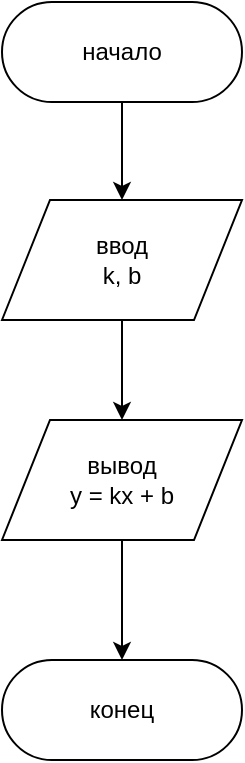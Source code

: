 <mxfile version="12.9.3" type="github" pages="3"><diagram id="T7n20LlRFXD2VjdgKfpp" name="les_1_task_2"><mxGraphModel dx="1038" dy="556" grid="1" gridSize="10" guides="1" tooltips="1" connect="1" arrows="1" fold="1" page="1" pageScale="1" pageWidth="827" pageHeight="1169" math="0" shadow="0"><root><mxCell id="0"/><mxCell id="1" parent="0"/><mxCell id="rPplxRZoyyP5VwxyvQ5v-6" style="edgeStyle=orthogonalEdgeStyle;rounded=0;orthogonalLoop=1;jettySize=auto;html=1;exitX=0.5;exitY=1;exitDx=0;exitDy=0;" edge="1" parent="1" source="rPplxRZoyyP5VwxyvQ5v-1" target="rPplxRZoyyP5VwxyvQ5v-3"><mxGeometry relative="1" as="geometry"/></mxCell><mxCell id="rPplxRZoyyP5VwxyvQ5v-1" value="начало" style="rounded=1;whiteSpace=wrap;html=1;arcSize=50;" vertex="1" parent="1"><mxGeometry x="354" y="61" width="120" height="50" as="geometry"/></mxCell><mxCell id="rPplxRZoyyP5VwxyvQ5v-9" style="edgeStyle=orthogonalEdgeStyle;rounded=0;orthogonalLoop=1;jettySize=auto;html=1;exitX=0.5;exitY=1;exitDx=0;exitDy=0;entryX=0.5;entryY=0;entryDx=0;entryDy=0;" edge="1" parent="1" source="rPplxRZoyyP5VwxyvQ5v-3" target="rPplxRZoyyP5VwxyvQ5v-8"><mxGeometry relative="1" as="geometry"/></mxCell><mxCell id="rPplxRZoyyP5VwxyvQ5v-3" value="ввод&lt;br&gt;k, b" style="shape=parallelogram;perimeter=parallelogramPerimeter;whiteSpace=wrap;html=1;" vertex="1" parent="1"><mxGeometry x="354" y="160" width="120" height="60" as="geometry"/></mxCell><mxCell id="rPplxRZoyyP5VwxyvQ5v-11" style="edgeStyle=orthogonalEdgeStyle;rounded=0;orthogonalLoop=1;jettySize=auto;html=1;exitX=0.5;exitY=1;exitDx=0;exitDy=0;entryX=0.5;entryY=0;entryDx=0;entryDy=0;" edge="1" parent="1" source="rPplxRZoyyP5VwxyvQ5v-8" target="rPplxRZoyyP5VwxyvQ5v-10"><mxGeometry relative="1" as="geometry"/></mxCell><mxCell id="rPplxRZoyyP5VwxyvQ5v-8" value="вывод&lt;br&gt;y = kx + b" style="shape=parallelogram;perimeter=parallelogramPerimeter;whiteSpace=wrap;html=1;" vertex="1" parent="1"><mxGeometry x="354" y="270" width="120" height="60" as="geometry"/></mxCell><mxCell id="rPplxRZoyyP5VwxyvQ5v-10" value="конец" style="rounded=1;whiteSpace=wrap;html=1;arcSize=50;" vertex="1" parent="1"><mxGeometry x="354" y="390" width="120" height="50" as="geometry"/></mxCell></root></mxGraphModel></diagram><diagram id="8S6NUi5Nkwn-eR0zCs8z" name="les_1_task_7"><mxGraphModel dx="1675" dy="828" grid="1" gridSize="10" guides="1" tooltips="1" connect="1" arrows="1" fold="1" page="1" pageScale="1" pageWidth="827" pageHeight="1169" math="0" shadow="0"><root><mxCell id="MQ9mDEkFnozPCyRy0YaW-0"/><mxCell id="MQ9mDEkFnozPCyRy0YaW-1" parent="MQ9mDEkFnozPCyRy0YaW-0"/><mxCell id="MQ9mDEkFnozPCyRy0YaW-4" style="edgeStyle=orthogonalEdgeStyle;rounded=0;orthogonalLoop=1;jettySize=auto;html=1;exitX=0.5;exitY=1;exitDx=0;exitDy=0;entryX=0.5;entryY=0;entryDx=0;entryDy=0;" edge="1" parent="MQ9mDEkFnozPCyRy0YaW-1" source="MQ9mDEkFnozPCyRy0YaW-2" target="MQ9mDEkFnozPCyRy0YaW-3"><mxGeometry relative="1" as="geometry"/></mxCell><mxCell id="MQ9mDEkFnozPCyRy0YaW-2" value="начало" style="rounded=1;whiteSpace=wrap;html=1;arcSize=50;" vertex="1" parent="MQ9mDEkFnozPCyRy0YaW-1"><mxGeometry x="354" y="60" width="120" height="50" as="geometry"/></mxCell><mxCell id="MQ9mDEkFnozPCyRy0YaW-9" style="edgeStyle=orthogonalEdgeStyle;rounded=0;orthogonalLoop=1;jettySize=auto;html=1;exitX=0.5;exitY=1;exitDx=0;exitDy=0;entryX=0.5;entryY=0;entryDx=0;entryDy=0;" edge="1" parent="MQ9mDEkFnozPCyRy0YaW-1" source="MQ9mDEkFnozPCyRy0YaW-3" target="MQ9mDEkFnozPCyRy0YaW-5"><mxGeometry relative="1" as="geometry"/></mxCell><mxCell id="MQ9mDEkFnozPCyRy0YaW-3" value="ввод&lt;br&gt;year" style="shape=parallelogram;perimeter=parallelogramPerimeter;whiteSpace=wrap;html=1;" vertex="1" parent="MQ9mDEkFnozPCyRy0YaW-1"><mxGeometry x="354" y="170" width="120" height="60" as="geometry"/></mxCell><mxCell id="MQ9mDEkFnozPCyRy0YaW-11" style="edgeStyle=orthogonalEdgeStyle;rounded=0;orthogonalLoop=1;jettySize=auto;html=1;exitX=1;exitY=0.5;exitDx=0;exitDy=0;entryX=0.5;entryY=0;entryDx=0;entryDy=0;" edge="1" parent="MQ9mDEkFnozPCyRy0YaW-1" source="MQ9mDEkFnozPCyRy0YaW-5" target="MQ9mDEkFnozPCyRy0YaW-10"><mxGeometry relative="1" as="geometry"/></mxCell><mxCell id="MQ9mDEkFnozPCyRy0YaW-15" style="edgeStyle=orthogonalEdgeStyle;rounded=0;orthogonalLoop=1;jettySize=auto;html=1;exitX=0;exitY=0.5;exitDx=0;exitDy=0;entryX=0.5;entryY=0;entryDx=0;entryDy=0;" edge="1" parent="MQ9mDEkFnozPCyRy0YaW-1" source="MQ9mDEkFnozPCyRy0YaW-5" target="MQ9mDEkFnozPCyRy0YaW-12"><mxGeometry relative="1" as="geometry"/></mxCell><mxCell id="MQ9mDEkFnozPCyRy0YaW-5" value="year % 4 != 0" style="rhombus;whiteSpace=wrap;html=1;" vertex="1" parent="MQ9mDEkFnozPCyRy0YaW-1"><mxGeometry x="341" y="300" width="146" height="130" as="geometry"/></mxCell><mxCell id="MQ9mDEkFnozPCyRy0YaW-6" value="Да" style="text;html=1;align=center;verticalAlign=middle;resizable=0;points=[];autosize=1;" vertex="1" parent="MQ9mDEkFnozPCyRy0YaW-5"><mxGeometry x="123" y="10" width="30" height="20" as="geometry"/></mxCell><mxCell id="MQ9mDEkFnozPCyRy0YaW-8" value="Нет" style="text;html=1;align=center;verticalAlign=middle;resizable=0;points=[];autosize=1;" vertex="1" parent="MQ9mDEkFnozPCyRy0YaW-5"><mxGeometry x="8" y="10" width="40" height="20" as="geometry"/></mxCell><mxCell id="MQ9mDEkFnozPCyRy0YaW-31" style="edgeStyle=orthogonalEdgeStyle;rounded=0;orthogonalLoop=1;jettySize=auto;html=1;exitX=0.5;exitY=1;exitDx=0;exitDy=0;" edge="1" parent="MQ9mDEkFnozPCyRy0YaW-1" source="MQ9mDEkFnozPCyRy0YaW-10" target="MQ9mDEkFnozPCyRy0YaW-28"><mxGeometry relative="1" as="geometry"/></mxCell><mxCell id="MQ9mDEkFnozPCyRy0YaW-10" value="вывод&lt;br&gt;&quot;Год не високосный.&quot;" style="shape=parallelogram;perimeter=parallelogramPerimeter;whiteSpace=wrap;html=1;" vertex="1" parent="MQ9mDEkFnozPCyRy0YaW-1"><mxGeometry x="500" y="450" width="170" height="60" as="geometry"/></mxCell><mxCell id="MQ9mDEkFnozPCyRy0YaW-19" style="edgeStyle=orthogonalEdgeStyle;rounded=0;orthogonalLoop=1;jettySize=auto;html=1;exitX=1;exitY=0.5;exitDx=0;exitDy=0;entryX=0.5;entryY=0;entryDx=0;entryDy=0;" edge="1" parent="MQ9mDEkFnozPCyRy0YaW-1" source="MQ9mDEkFnozPCyRy0YaW-12" target="MQ9mDEkFnozPCyRy0YaW-18"><mxGeometry relative="1" as="geometry"/></mxCell><mxCell id="MQ9mDEkFnozPCyRy0YaW-23" style="edgeStyle=orthogonalEdgeStyle;rounded=0;orthogonalLoop=1;jettySize=auto;html=1;exitX=0;exitY=0.5;exitDx=0;exitDy=0;" edge="1" parent="MQ9mDEkFnozPCyRy0YaW-1" source="MQ9mDEkFnozPCyRy0YaW-12" target="MQ9mDEkFnozPCyRy0YaW-20"><mxGeometry relative="1" as="geometry"/></mxCell><mxCell id="MQ9mDEkFnozPCyRy0YaW-12" value="year % 100 != 0" style="rhombus;whiteSpace=wrap;html=1;" vertex="1" parent="MQ9mDEkFnozPCyRy0YaW-1"><mxGeometry x="140" y="415" width="150" height="130" as="geometry"/></mxCell><mxCell id="MQ9mDEkFnozPCyRy0YaW-13" value="Да" style="text;html=1;align=center;verticalAlign=middle;resizable=0;points=[];autosize=1;" vertex="1" parent="MQ9mDEkFnozPCyRy0YaW-12"><mxGeometry x="108.529" y="10" width="30" height="20" as="geometry"/></mxCell><mxCell id="MQ9mDEkFnozPCyRy0YaW-14" value="Нет" style="text;html=1;align=center;verticalAlign=middle;resizable=0;points=[];autosize=1;" vertex="1" parent="MQ9mDEkFnozPCyRy0YaW-12"><mxGeometry x="7.059" y="10" width="40" height="20" as="geometry"/></mxCell><mxCell id="MQ9mDEkFnozPCyRy0YaW-18" value="вывод&lt;br&gt;&quot;Год високосный.&quot;" style="shape=parallelogram;perimeter=parallelogramPerimeter;whiteSpace=wrap;html=1;" vertex="1" parent="MQ9mDEkFnozPCyRy0YaW-1"><mxGeometry x="270" y="525" width="170" height="60" as="geometry"/></mxCell><mxCell id="MQ9mDEkFnozPCyRy0YaW-25" style="edgeStyle=orthogonalEdgeStyle;rounded=0;orthogonalLoop=1;jettySize=auto;html=1;exitX=1;exitY=0.5;exitDx=0;exitDy=0;" edge="1" parent="MQ9mDEkFnozPCyRy0YaW-1" source="MQ9mDEkFnozPCyRy0YaW-20" target="MQ9mDEkFnozPCyRy0YaW-24"><mxGeometry relative="1" as="geometry"/></mxCell><mxCell id="MQ9mDEkFnozPCyRy0YaW-27" style="edgeStyle=orthogonalEdgeStyle;rounded=0;orthogonalLoop=1;jettySize=auto;html=1;exitX=0;exitY=0.5;exitDx=0;exitDy=0;entryX=0.5;entryY=0;entryDx=0;entryDy=0;" edge="1" parent="MQ9mDEkFnozPCyRy0YaW-1" source="MQ9mDEkFnozPCyRy0YaW-20" target="MQ9mDEkFnozPCyRy0YaW-26"><mxGeometry relative="1" as="geometry"/></mxCell><mxCell id="MQ9mDEkFnozPCyRy0YaW-20" value="year % 400 != 0" style="rhombus;whiteSpace=wrap;html=1;" vertex="1" parent="MQ9mDEkFnozPCyRy0YaW-1"><mxGeometry x="40" y="570" width="158" height="130" as="geometry"/></mxCell><mxCell id="MQ9mDEkFnozPCyRy0YaW-21" value="Да" style="text;html=1;align=center;verticalAlign=middle;resizable=0;points=[];autosize=1;" vertex="1" parent="MQ9mDEkFnozPCyRy0YaW-20"><mxGeometry x="123" y="10" width="30" height="20" as="geometry"/></mxCell><mxCell id="MQ9mDEkFnozPCyRy0YaW-22" value="Нет" style="text;html=1;align=center;verticalAlign=middle;resizable=0;points=[];autosize=1;" vertex="1" parent="MQ9mDEkFnozPCyRy0YaW-20"><mxGeometry x="8" y="10" width="40" height="20" as="geometry"/></mxCell><mxCell id="MQ9mDEkFnozPCyRy0YaW-32" style="edgeStyle=orthogonalEdgeStyle;rounded=0;orthogonalLoop=1;jettySize=auto;html=1;exitX=0.5;exitY=1;exitDx=0;exitDy=0;entryX=0.5;entryY=0;entryDx=0;entryDy=0;" edge="1" parent="MQ9mDEkFnozPCyRy0YaW-1" source="MQ9mDEkFnozPCyRy0YaW-24" target="MQ9mDEkFnozPCyRy0YaW-28"><mxGeometry relative="1" as="geometry"/></mxCell><mxCell id="MQ9mDEkFnozPCyRy0YaW-24" value="вывод&lt;br&gt;&quot;Год не високосный.&quot;" style="shape=parallelogram;perimeter=parallelogramPerimeter;whiteSpace=wrap;html=1;" vertex="1" parent="MQ9mDEkFnozPCyRy0YaW-1"><mxGeometry x="180" y="680" width="170" height="60" as="geometry"/></mxCell><mxCell id="MQ9mDEkFnozPCyRy0YaW-29" style="edgeStyle=orthogonalEdgeStyle;rounded=0;orthogonalLoop=1;jettySize=auto;html=1;exitX=0.5;exitY=1;exitDx=0;exitDy=0;entryX=0.5;entryY=0;entryDx=0;entryDy=0;" edge="1" parent="MQ9mDEkFnozPCyRy0YaW-1" source="MQ9mDEkFnozPCyRy0YaW-26" target="MQ9mDEkFnozPCyRy0YaW-28"><mxGeometry relative="1" as="geometry"/></mxCell><mxCell id="MQ9mDEkFnozPCyRy0YaW-26" value="вывод&lt;br&gt;&quot;Год високосный.&quot;" style="shape=parallelogram;perimeter=parallelogramPerimeter;whiteSpace=wrap;html=1;" vertex="1" parent="MQ9mDEkFnozPCyRy0YaW-1"><mxGeometry x="-120" y="680" width="170" height="60" as="geometry"/></mxCell><mxCell id="MQ9mDEkFnozPCyRy0YaW-28" value="конец" style="rounded=1;whiteSpace=wrap;html=1;arcSize=50;" vertex="1" parent="MQ9mDEkFnozPCyRy0YaW-1"><mxGeometry x="354" y="843" width="120" height="50" as="geometry"/></mxCell></root></mxGraphModel></diagram><diagram id="no03w7BMK4T0BuavaxmS" name="les_1_task_8"><mxGraphModel dx="2724" dy="1016" grid="1" gridSize="10" guides="1" tooltips="1" connect="1" arrows="1" fold="1" page="1" pageScale="1" pageWidth="827" pageHeight="1169" math="0" shadow="0"><root><mxCell id="BP3UEyIUadq-c9ya2mU8-0"/><mxCell id="BP3UEyIUadq-c9ya2mU8-1" parent="BP3UEyIUadq-c9ya2mU8-0"/><mxCell id="BP3UEyIUadq-c9ya2mU8-4" style="edgeStyle=orthogonalEdgeStyle;rounded=0;orthogonalLoop=1;jettySize=auto;html=1;exitX=0.5;exitY=1;exitDx=0;exitDy=0;entryX=0.5;entryY=0;entryDx=0;entryDy=0;" edge="1" parent="BP3UEyIUadq-c9ya2mU8-1" source="BP3UEyIUadq-c9ya2mU8-2" target="BP3UEyIUadq-c9ya2mU8-3"><mxGeometry relative="1" as="geometry"/></mxCell><mxCell id="BP3UEyIUadq-c9ya2mU8-2" value="начало" style="rounded=1;whiteSpace=wrap;html=1;arcSize=50;" vertex="1" parent="BP3UEyIUadq-c9ya2mU8-1"><mxGeometry x="354" y="40" width="120" height="50" as="geometry"/></mxCell><mxCell id="BP3UEyIUadq-c9ya2mU8-49" style="edgeStyle=orthogonalEdgeStyle;rounded=0;orthogonalLoop=1;jettySize=auto;html=1;exitX=0.5;exitY=1;exitDx=0;exitDy=0;entryX=0.5;entryY=0;entryDx=0;entryDy=0;" edge="1" parent="BP3UEyIUadq-c9ya2mU8-1" source="BP3UEyIUadq-c9ya2mU8-3" target="BP3UEyIUadq-c9ya2mU8-5"><mxGeometry relative="1" as="geometry"/></mxCell><mxCell id="BP3UEyIUadq-c9ya2mU8-3" value="ввод&lt;br&gt;a, b, c" style="shape=parallelogram;perimeter=parallelogramPerimeter;whiteSpace=wrap;html=1;" vertex="1" parent="BP3UEyIUadq-c9ya2mU8-1"><mxGeometry x="354" y="160" width="120" height="60" as="geometry"/></mxCell><mxCell id="BP3UEyIUadq-c9ya2mU8-42" style="edgeStyle=orthogonalEdgeStyle;rounded=0;orthogonalLoop=1;jettySize=auto;html=1;exitX=1;exitY=0.5;exitDx=0;exitDy=0;entryX=0.5;entryY=0;entryDx=0;entryDy=0;" edge="1" parent="BP3UEyIUadq-c9ya2mU8-1" source="BP3UEyIUadq-c9ya2mU8-5" target="BP3UEyIUadq-c9ya2mU8-25"><mxGeometry relative="1" as="geometry"/></mxCell><mxCell id="BP3UEyIUadq-c9ya2mU8-43" style="edgeStyle=orthogonalEdgeStyle;rounded=0;orthogonalLoop=1;jettySize=auto;html=1;exitX=0;exitY=0.5;exitDx=0;exitDy=0;" edge="1" parent="BP3UEyIUadq-c9ya2mU8-1" source="BP3UEyIUadq-c9ya2mU8-5" target="BP3UEyIUadq-c9ya2mU8-9"><mxGeometry relative="1" as="geometry"/></mxCell><mxCell id="BP3UEyIUadq-c9ya2mU8-5" value="a &amp;lt; b and b &amp;lt; c" style="rhombus;whiteSpace=wrap;html=1;" vertex="1" parent="BP3UEyIUadq-c9ya2mU8-1"><mxGeometry x="342" y="280" width="144" height="120" as="geometry"/></mxCell><mxCell id="BP3UEyIUadq-c9ya2mU8-6" value="Да" style="text;html=1;align=center;verticalAlign=middle;resizable=0;points=[];autosize=1;" vertex="1" parent="BP3UEyIUadq-c9ya2mU8-5"><mxGeometry x="112.101" y="9.231" width="30" height="20" as="geometry"/></mxCell><mxCell id="BP3UEyIUadq-c9ya2mU8-7" value="Нет" style="text;html=1;align=center;verticalAlign=middle;resizable=0;points=[];autosize=1;" vertex="1" parent="BP3UEyIUadq-c9ya2mU8-5"><mxGeometry x="7.291" y="9.231" width="40" height="20" as="geometry"/></mxCell><mxCell id="BP3UEyIUadq-c9ya2mU8-44" style="edgeStyle=orthogonalEdgeStyle;rounded=0;orthogonalLoop=1;jettySize=auto;html=1;exitX=1;exitY=0.5;exitDx=0;exitDy=0;" edge="1" parent="BP3UEyIUadq-c9ya2mU8-1" source="BP3UEyIUadq-c9ya2mU8-9" target="BP3UEyIUadq-c9ya2mU8-31"><mxGeometry relative="1" as="geometry"/></mxCell><mxCell id="BP3UEyIUadq-c9ya2mU8-46" style="edgeStyle=orthogonalEdgeStyle;rounded=0;orthogonalLoop=1;jettySize=auto;html=1;exitX=0;exitY=0.5;exitDx=0;exitDy=0;" edge="1" parent="BP3UEyIUadq-c9ya2mU8-1" source="BP3UEyIUadq-c9ya2mU8-9" target="BP3UEyIUadq-c9ya2mU8-45"><mxGeometry relative="1" as="geometry"/></mxCell><mxCell id="BP3UEyIUadq-c9ya2mU8-9" value="a &amp;gt; b and a &amp;lt; c" style="rhombus;whiteSpace=wrap;html=1;" vertex="1" parent="BP3UEyIUadq-c9ya2mU8-1"><mxGeometry x="250" y="460" width="144" height="120" as="geometry"/></mxCell><mxCell id="BP3UEyIUadq-c9ya2mU8-10" value="Да" style="text;html=1;align=center;verticalAlign=middle;resizable=0;points=[];autosize=1;" vertex="1" parent="BP3UEyIUadq-c9ya2mU8-9"><mxGeometry x="112.101" y="9.231" width="30" height="20" as="geometry"/></mxCell><mxCell id="BP3UEyIUadq-c9ya2mU8-11" value="Нет" style="text;html=1;align=center;verticalAlign=middle;resizable=0;points=[];autosize=1;" vertex="1" parent="BP3UEyIUadq-c9ya2mU8-9"><mxGeometry x="7.291" y="9.231" width="40" height="20" as="geometry"/></mxCell><mxCell id="BP3UEyIUadq-c9ya2mU8-50" style="edgeStyle=orthogonalEdgeStyle;rounded=0;orthogonalLoop=1;jettySize=auto;html=1;exitX=0.5;exitY=1;exitDx=0;exitDy=0;" edge="1" parent="BP3UEyIUadq-c9ya2mU8-1" source="BP3UEyIUadq-c9ya2mU8-25" target="BP3UEyIUadq-c9ya2mU8-33"><mxGeometry relative="1" as="geometry"><mxPoint x="546" y="466" as="sourcePoint"/><mxPoint x="414" y="774" as="targetPoint"/><Array as="points"><mxPoint x="546" y="706"/><mxPoint x="414" y="706"/></Array></mxGeometry></mxCell><mxCell id="BP3UEyIUadq-c9ya2mU8-25" value="вывод&lt;br&gt;b" style="shape=parallelogram;perimeter=parallelogramPerimeter;whiteSpace=wrap;html=1;" vertex="1" parent="BP3UEyIUadq-c9ya2mU8-1"><mxGeometry x="486" y="400" width="120" height="60" as="geometry"/></mxCell><mxCell id="BP3UEyIUadq-c9ya2mU8-51" style="edgeStyle=orthogonalEdgeStyle;rounded=0;orthogonalLoop=1;jettySize=auto;html=1;exitX=0.5;exitY=1;exitDx=0;exitDy=0;" edge="1" parent="BP3UEyIUadq-c9ya2mU8-1" source="BP3UEyIUadq-c9ya2mU8-31" target="BP3UEyIUadq-c9ya2mU8-33"><mxGeometry relative="1" as="geometry"/></mxCell><mxCell id="BP3UEyIUadq-c9ya2mU8-31" value="вывод&lt;br&gt;a" style="shape=parallelogram;perimeter=parallelogramPerimeter;whiteSpace=wrap;html=1;" vertex="1" parent="BP3UEyIUadq-c9ya2mU8-1"><mxGeometry x="354" y="580" width="120" height="60" as="geometry"/></mxCell><mxCell id="BP3UEyIUadq-c9ya2mU8-33" value="конец" style="rounded=1;whiteSpace=wrap;html=1;arcSize=50;" vertex="1" parent="BP3UEyIUadq-c9ya2mU8-1"><mxGeometry x="354" y="768" width="120" height="50" as="geometry"/></mxCell><mxCell id="BP3UEyIUadq-c9ya2mU8-52" style="edgeStyle=orthogonalEdgeStyle;rounded=0;orthogonalLoop=1;jettySize=auto;html=1;exitX=0.5;exitY=1;exitDx=0;exitDy=0;" edge="1" parent="BP3UEyIUadq-c9ya2mU8-1" source="BP3UEyIUadq-c9ya2mU8-45" target="BP3UEyIUadq-c9ya2mU8-33"><mxGeometry relative="1" as="geometry"/></mxCell><mxCell id="BP3UEyIUadq-c9ya2mU8-45" value="вывод&lt;br&gt;c" style="shape=parallelogram;perimeter=parallelogramPerimeter;whiteSpace=wrap;html=1;" vertex="1" parent="BP3UEyIUadq-c9ya2mU8-1"><mxGeometry x="140" y="585" width="120" height="60" as="geometry"/></mxCell></root></mxGraphModel></diagram></mxfile>